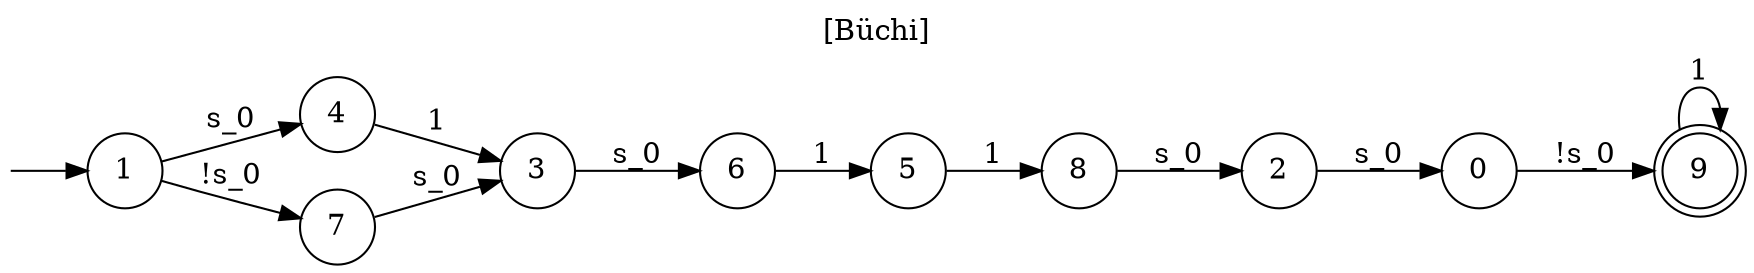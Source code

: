 digraph "" {
  rankdir=LR
  label="[Büchi]"
  labelloc="t"
  node [shape="circle"]
  I [label="", style=invis, width=0]
  I -> 1
  0 [label="0"]
  0 -> 9 [label="!s_0"]
  1 [label="1"]
  1 -> 4 [label="s_0"]
  1 -> 7 [label="!s_0"]
  2 [label="2"]
  2 -> 0 [label="s_0"]
  3 [label="3"]
  3 -> 6 [label="s_0"]
  4 [label="4"]
  4 -> 3 [label="1"]
  5 [label="5"]
  5 -> 8 [label="1"]
  6 [label="6"]
  6 -> 5 [label="1"]
  7 [label="7"]
  7 -> 3 [label="s_0"]
  8 [label="8"]
  8 -> 2 [label="s_0"]
  9 [label="9", peripheries=2]
  9 -> 9 [label="1"]
}
